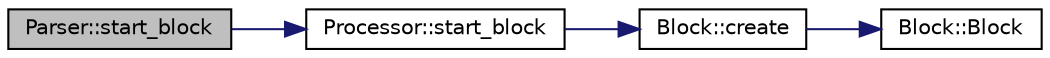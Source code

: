 digraph "Parser::start_block"
{
 // INTERACTIVE_SVG=YES
  edge [fontname="Helvetica",fontsize="10",labelfontname="Helvetica",labelfontsize="10"];
  node [fontname="Helvetica",fontsize="10",shape=record];
  rankdir="LR";
  Node1 [label="Parser::start_block",height=0.2,width=0.4,color="black", fillcolor="grey75", style="filled" fontcolor="black"];
  Node1 -> Node2 [color="midnightblue",fontsize="10",style="solid",fontname="Helvetica"];
  Node2 [label="Processor::start_block",height=0.2,width=0.4,color="black", fillcolor="white", style="filled",URL="$class_processor.html#a4e49ea52df0168e27ebdde3abd22f875"];
  Node2 -> Node3 [color="midnightblue",fontsize="10",style="solid",fontname="Helvetica"];
  Node3 [label="Block::create",height=0.2,width=0.4,color="black", fillcolor="white", style="filled",URL="$class_block.html#a28f1bb418f67d7d1498a00363f282ba4"];
  Node3 -> Node4 [color="midnightblue",fontsize="10",style="solid",fontname="Helvetica"];
  Node4 [label="Block::Block",height=0.2,width=0.4,color="black", fillcolor="white", style="filled",URL="$class_block.html#a37658a946bf5067ad01d68d9ff086adc"];
}
